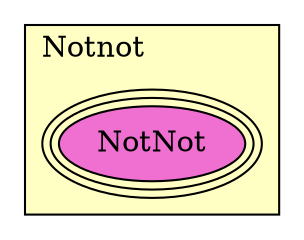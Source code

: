 digraph HoTT_Modalities_Notnot {
  graph [ratio=0.5]
  node [style=filled]
Notnot_NotNot [label="NotNot", URL=<Notnot.html#NotNot>, peripheries=3, fillcolor="#F070D1"] ;
subgraph cluster_Notnot { label="Notnot"; fillcolor="#FFFFC3"; labeljust=l; style=filled 
Notnot_NotNot; };
} /* END */
